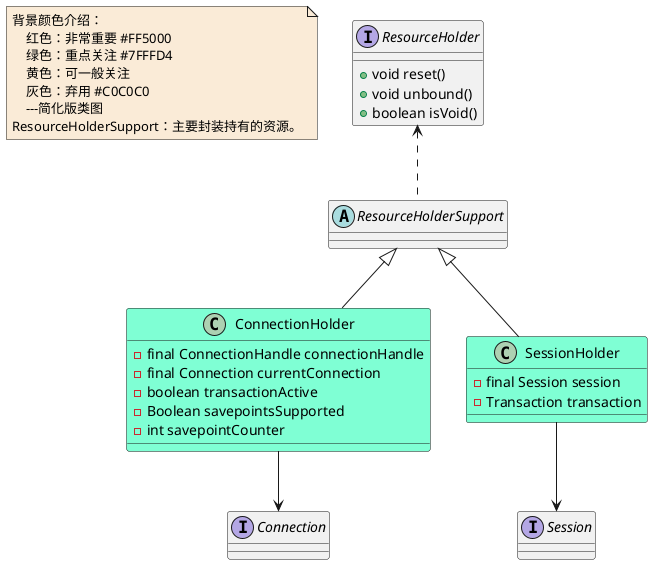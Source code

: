 @startuml

note  as N1 #FAEBD7
    背景颜色介绍：
        红色：非常重要 #FF5000
        绿色：重点关注 #7FFFD4
        黄色：可一般关注
        灰色：弃用 #C0C0C0
        ---简化版类图
    ResourceHolderSupport：主要封装持有的资源。
end note


interface Connection

abstract class ResourceHolderSupport
class ConnectionHolder #7FFFD4
ConnectionHolder : -final ConnectionHandle connectionHandle
ConnectionHolder : -final Connection currentConnection
ConnectionHolder : -boolean transactionActive
ConnectionHolder : -Boolean savepointsSupported
ConnectionHolder : -int savepointCounter
interface ResourceHolder
ResourceHolder : +void reset()
ResourceHolder : +void unbound()
ResourceHolder : +boolean isVoid()
class SessionHolder #7FFFD4
SessionHolder : -final Session session
SessionHolder : -Transaction transaction


interface Session


ConnectionHolder --> Connection

ResourceHolder <.. ResourceHolderSupport


ResourceHolderSupport <|-- ConnectionHolder
ResourceHolderSupport <|-- SessionHolder

SessionHolder --> Session

@enduml